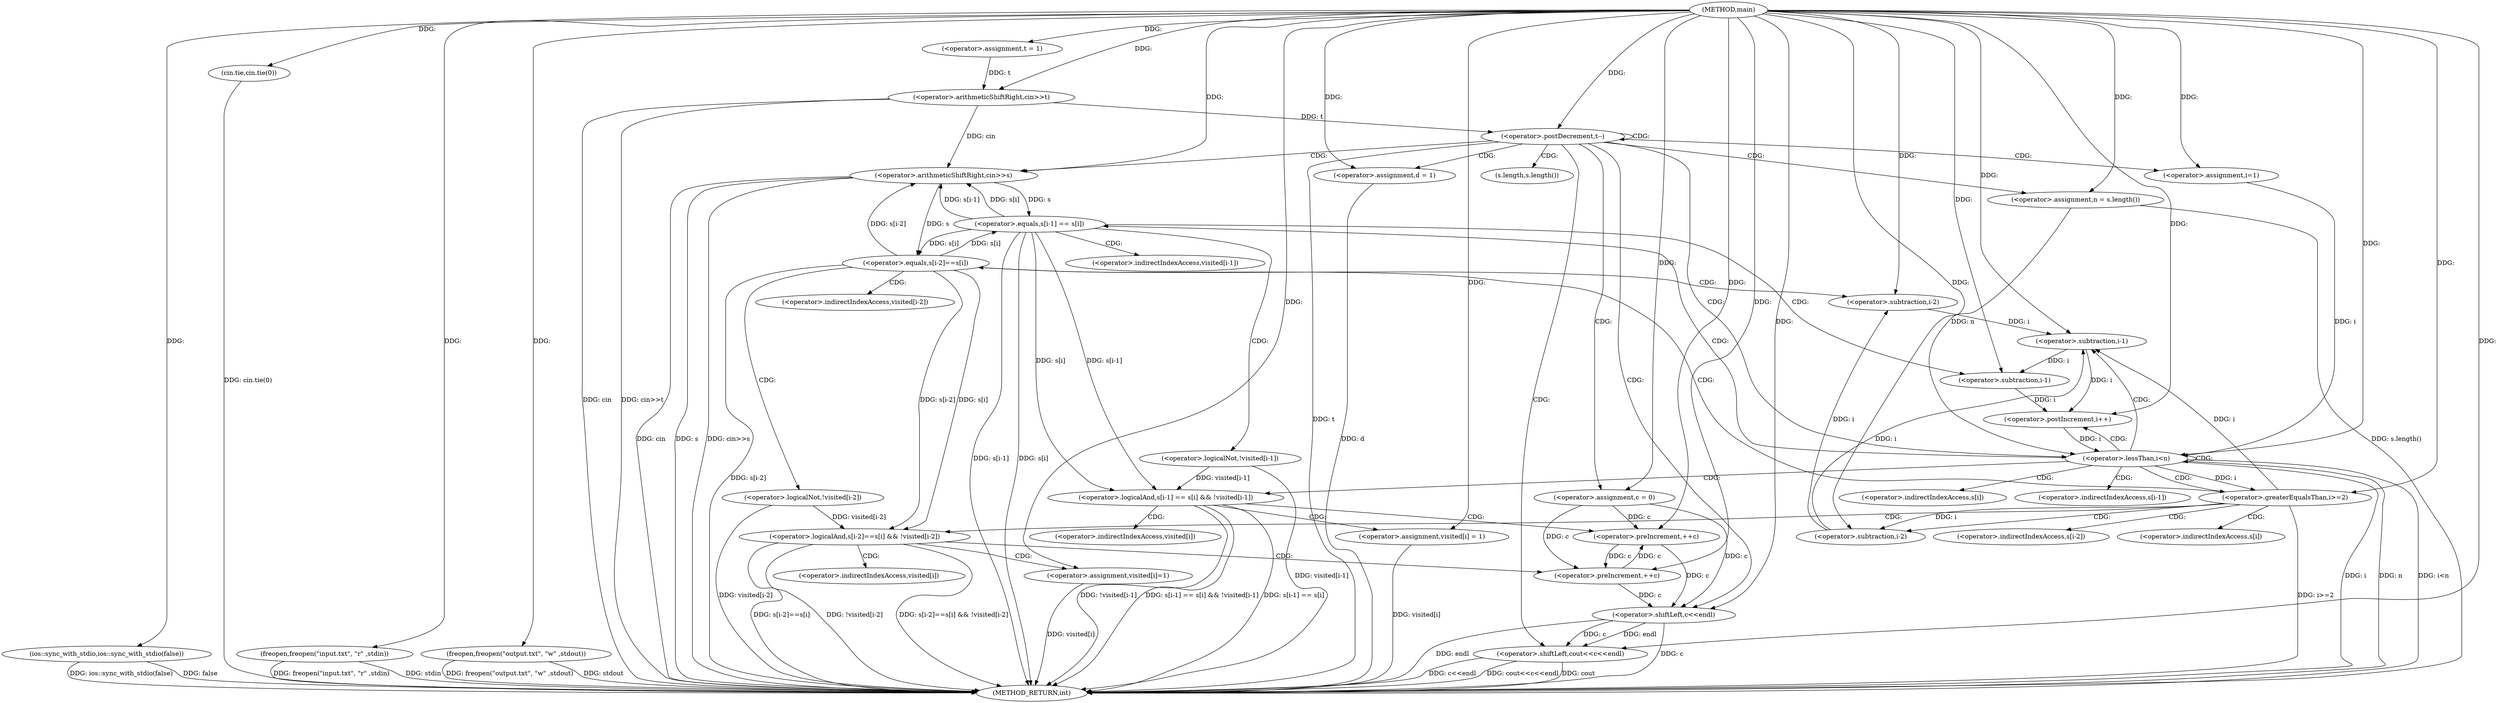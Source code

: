 digraph "main" {  
"1000763" [label = "(METHOD,main)" ]
"1000876" [label = "(METHOD_RETURN,int)" ]
"1000765" [label = "(ios::sync_with_stdio,ios::sync_with_stdio(false))" ]
"1000767" [label = "(cin.tie,cin.tie(0))" ]
"1000769" [label = "(freopen,freopen(\"input.txt\", \"r\" ,stdin))" ]
"1000773" [label = "(freopen,freopen(\"output.txt\", \"w\" ,stdout))" ]
"1000778" [label = "(<operator>.assignment,t = 1)" ]
"1000781" [label = "(<operator>.arithmeticShiftRight,cin>>t)" ]
"1000785" [label = "(<operator>.postDecrement,t--)" ]
"1000789" [label = "(<operator>.arithmeticShiftRight,cin>>s)" ]
"1000793" [label = "(<operator>.assignment,c = 0)" ]
"1000797" [label = "(<operator>.assignment,n = s.length())" ]
"1000801" [label = "(<operator>.assignment,d = 1)" ]
"1000871" [label = "(<operator>.shiftLeft,cout<<c<<endl)" ]
"1000807" [label = "(<operator>.assignment,i=1)" ]
"1000810" [label = "(<operator>.lessThan,i<n)" ]
"1000813" [label = "(<operator>.postIncrement,i++)" ]
"1000873" [label = "(<operator>.shiftLeft,c<<endl)" ]
"1000817" [label = "(<operator>.greaterEqualsThan,i>=2)" ]
"1000847" [label = "(<operator>.logicalAnd,s[i-1] == s[i] && !visited[i-1])" ]
"1000864" [label = "(<operator>.preIncrement,++c)" ]
"1000866" [label = "(<operator>.assignment,visited[i] = 1)" ]
"1000822" [label = "(<operator>.logicalAnd,s[i-2]==s[i] && !visited[i-2])" ]
"1000848" [label = "(<operator>.equals,s[i-1] == s[i])" ]
"1000857" [label = "(<operator>.logicalNot,!visited[i-1])" ]
"1000839" [label = "(<operator>.preIncrement,++c)" ]
"1000841" [label = "(<operator>.assignment,visited[i]=1)" ]
"1000823" [label = "(<operator>.equals,s[i-2]==s[i])" ]
"1000832" [label = "(<operator>.logicalNot,!visited[i-2])" ]
"1000851" [label = "(<operator>.subtraction,i-1)" ]
"1000860" [label = "(<operator>.subtraction,i-1)" ]
"1000826" [label = "(<operator>.subtraction,i-2)" ]
"1000835" [label = "(<operator>.subtraction,i-2)" ]
"1000799" [label = "(s.length,s.length())" ]
"1000849" [label = "(<operator>.indirectIndexAccess,s[i-1])" ]
"1000854" [label = "(<operator>.indirectIndexAccess,s[i])" ]
"1000858" [label = "(<operator>.indirectIndexAccess,visited[i-1])" ]
"1000867" [label = "(<operator>.indirectIndexAccess,visited[i])" ]
"1000824" [label = "(<operator>.indirectIndexAccess,s[i-2])" ]
"1000829" [label = "(<operator>.indirectIndexAccess,s[i])" ]
"1000833" [label = "(<operator>.indirectIndexAccess,visited[i-2])" ]
"1000842" [label = "(<operator>.indirectIndexAccess,visited[i])" ]
  "1000765" -> "1000876"  [ label = "DDG: ios::sync_with_stdio(false)"] 
  "1000767" -> "1000876"  [ label = "DDG: cin.tie(0)"] 
  "1000769" -> "1000876"  [ label = "DDG: freopen(\"input.txt\", \"r\" ,stdin)"] 
  "1000773" -> "1000876"  [ label = "DDG: freopen(\"output.txt\", \"w\" ,stdout)"] 
  "1000781" -> "1000876"  [ label = "DDG: cin"] 
  "1000781" -> "1000876"  [ label = "DDG: cin>>t"] 
  "1000785" -> "1000876"  [ label = "DDG: t"] 
  "1000789" -> "1000876"  [ label = "DDG: cin"] 
  "1000789" -> "1000876"  [ label = "DDG: s"] 
  "1000789" -> "1000876"  [ label = "DDG: cin>>s"] 
  "1000797" -> "1000876"  [ label = "DDG: s.length()"] 
  "1000801" -> "1000876"  [ label = "DDG: d"] 
  "1000810" -> "1000876"  [ label = "DDG: i"] 
  "1000810" -> "1000876"  [ label = "DDG: n"] 
  "1000810" -> "1000876"  [ label = "DDG: i<n"] 
  "1000873" -> "1000876"  [ label = "DDG: c"] 
  "1000871" -> "1000876"  [ label = "DDG: c<<endl"] 
  "1000871" -> "1000876"  [ label = "DDG: cout<<c<<endl"] 
  "1000817" -> "1000876"  [ label = "DDG: i>=2"] 
  "1000823" -> "1000876"  [ label = "DDG: s[i-2]"] 
  "1000822" -> "1000876"  [ label = "DDG: s[i-2]==s[i]"] 
  "1000832" -> "1000876"  [ label = "DDG: visited[i-2]"] 
  "1000822" -> "1000876"  [ label = "DDG: !visited[i-2]"] 
  "1000822" -> "1000876"  [ label = "DDG: s[i-2]==s[i] && !visited[i-2]"] 
  "1000841" -> "1000876"  [ label = "DDG: visited[i]"] 
  "1000848" -> "1000876"  [ label = "DDG: s[i-1]"] 
  "1000848" -> "1000876"  [ label = "DDG: s[i]"] 
  "1000847" -> "1000876"  [ label = "DDG: s[i-1] == s[i]"] 
  "1000857" -> "1000876"  [ label = "DDG: visited[i-1]"] 
  "1000847" -> "1000876"  [ label = "DDG: !visited[i-1]"] 
  "1000847" -> "1000876"  [ label = "DDG: s[i-1] == s[i] && !visited[i-1]"] 
  "1000866" -> "1000876"  [ label = "DDG: visited[i]"] 
  "1000871" -> "1000876"  [ label = "DDG: cout"] 
  "1000765" -> "1000876"  [ label = "DDG: false"] 
  "1000769" -> "1000876"  [ label = "DDG: stdin"] 
  "1000873" -> "1000876"  [ label = "DDG: endl"] 
  "1000773" -> "1000876"  [ label = "DDG: stdout"] 
  "1000763" -> "1000778"  [ label = "DDG: "] 
  "1000763" -> "1000765"  [ label = "DDG: "] 
  "1000763" -> "1000767"  [ label = "DDG: "] 
  "1000763" -> "1000769"  [ label = "DDG: "] 
  "1000763" -> "1000773"  [ label = "DDG: "] 
  "1000763" -> "1000781"  [ label = "DDG: "] 
  "1000778" -> "1000781"  [ label = "DDG: t"] 
  "1000781" -> "1000785"  [ label = "DDG: t"] 
  "1000763" -> "1000785"  [ label = "DDG: "] 
  "1000763" -> "1000793"  [ label = "DDG: "] 
  "1000763" -> "1000797"  [ label = "DDG: "] 
  "1000763" -> "1000801"  [ label = "DDG: "] 
  "1000781" -> "1000789"  [ label = "DDG: cin"] 
  "1000763" -> "1000789"  [ label = "DDG: "] 
  "1000823" -> "1000789"  [ label = "DDG: s[i-2]"] 
  "1000848" -> "1000789"  [ label = "DDG: s[i-1]"] 
  "1000848" -> "1000789"  [ label = "DDG: s[i]"] 
  "1000763" -> "1000807"  [ label = "DDG: "] 
  "1000763" -> "1000871"  [ label = "DDG: "] 
  "1000873" -> "1000871"  [ label = "DDG: c"] 
  "1000873" -> "1000871"  [ label = "DDG: endl"] 
  "1000807" -> "1000810"  [ label = "DDG: i"] 
  "1000813" -> "1000810"  [ label = "DDG: i"] 
  "1000763" -> "1000810"  [ label = "DDG: "] 
  "1000797" -> "1000810"  [ label = "DDG: n"] 
  "1000851" -> "1000813"  [ label = "DDG: i"] 
  "1000860" -> "1000813"  [ label = "DDG: i"] 
  "1000763" -> "1000813"  [ label = "DDG: "] 
  "1000793" -> "1000873"  [ label = "DDG: c"] 
  "1000839" -> "1000873"  [ label = "DDG: c"] 
  "1000864" -> "1000873"  [ label = "DDG: c"] 
  "1000763" -> "1000873"  [ label = "DDG: "] 
  "1000810" -> "1000817"  [ label = "DDG: i"] 
  "1000763" -> "1000817"  [ label = "DDG: "] 
  "1000848" -> "1000847"  [ label = "DDG: s[i]"] 
  "1000848" -> "1000847"  [ label = "DDG: s[i-1]"] 
  "1000857" -> "1000847"  [ label = "DDG: visited[i-1]"] 
  "1000763" -> "1000866"  [ label = "DDG: "] 
  "1000789" -> "1000848"  [ label = "DDG: s"] 
  "1000823" -> "1000848"  [ label = "DDG: s[i]"] 
  "1000793" -> "1000864"  [ label = "DDG: c"] 
  "1000839" -> "1000864"  [ label = "DDG: c"] 
  "1000763" -> "1000864"  [ label = "DDG: "] 
  "1000823" -> "1000822"  [ label = "DDG: s[i]"] 
  "1000823" -> "1000822"  [ label = "DDG: s[i-2]"] 
  "1000832" -> "1000822"  [ label = "DDG: visited[i-2]"] 
  "1000763" -> "1000841"  [ label = "DDG: "] 
  "1000789" -> "1000823"  [ label = "DDG: s"] 
  "1000848" -> "1000823"  [ label = "DDG: s[i]"] 
  "1000793" -> "1000839"  [ label = "DDG: c"] 
  "1000864" -> "1000839"  [ label = "DDG: c"] 
  "1000763" -> "1000839"  [ label = "DDG: "] 
  "1000817" -> "1000851"  [ label = "DDG: i"] 
  "1000826" -> "1000851"  [ label = "DDG: i"] 
  "1000835" -> "1000851"  [ label = "DDG: i"] 
  "1000763" -> "1000851"  [ label = "DDG: "] 
  "1000851" -> "1000860"  [ label = "DDG: i"] 
  "1000763" -> "1000860"  [ label = "DDG: "] 
  "1000817" -> "1000826"  [ label = "DDG: i"] 
  "1000763" -> "1000826"  [ label = "DDG: "] 
  "1000826" -> "1000835"  [ label = "DDG: i"] 
  "1000763" -> "1000835"  [ label = "DDG: "] 
  "1000785" -> "1000807"  [ label = "CDG: "] 
  "1000785" -> "1000785"  [ label = "CDG: "] 
  "1000785" -> "1000789"  [ label = "CDG: "] 
  "1000785" -> "1000799"  [ label = "CDG: "] 
  "1000785" -> "1000797"  [ label = "CDG: "] 
  "1000785" -> "1000801"  [ label = "CDG: "] 
  "1000785" -> "1000873"  [ label = "CDG: "] 
  "1000785" -> "1000871"  [ label = "CDG: "] 
  "1000785" -> "1000793"  [ label = "CDG: "] 
  "1000785" -> "1000810"  [ label = "CDG: "] 
  "1000810" -> "1000854"  [ label = "CDG: "] 
  "1000810" -> "1000849"  [ label = "CDG: "] 
  "1000810" -> "1000851"  [ label = "CDG: "] 
  "1000810" -> "1000817"  [ label = "CDG: "] 
  "1000810" -> "1000848"  [ label = "CDG: "] 
  "1000810" -> "1000847"  [ label = "CDG: "] 
  "1000810" -> "1000813"  [ label = "CDG: "] 
  "1000810" -> "1000810"  [ label = "CDG: "] 
  "1000817" -> "1000822"  [ label = "CDG: "] 
  "1000817" -> "1000823"  [ label = "CDG: "] 
  "1000817" -> "1000829"  [ label = "CDG: "] 
  "1000817" -> "1000824"  [ label = "CDG: "] 
  "1000817" -> "1000826"  [ label = "CDG: "] 
  "1000847" -> "1000867"  [ label = "CDG: "] 
  "1000847" -> "1000864"  [ label = "CDG: "] 
  "1000847" -> "1000866"  [ label = "CDG: "] 
  "1000848" -> "1000858"  [ label = "CDG: "] 
  "1000848" -> "1000860"  [ label = "CDG: "] 
  "1000848" -> "1000857"  [ label = "CDG: "] 
  "1000822" -> "1000842"  [ label = "CDG: "] 
  "1000822" -> "1000839"  [ label = "CDG: "] 
  "1000822" -> "1000841"  [ label = "CDG: "] 
  "1000823" -> "1000832"  [ label = "CDG: "] 
  "1000823" -> "1000833"  [ label = "CDG: "] 
  "1000823" -> "1000835"  [ label = "CDG: "] 
}
